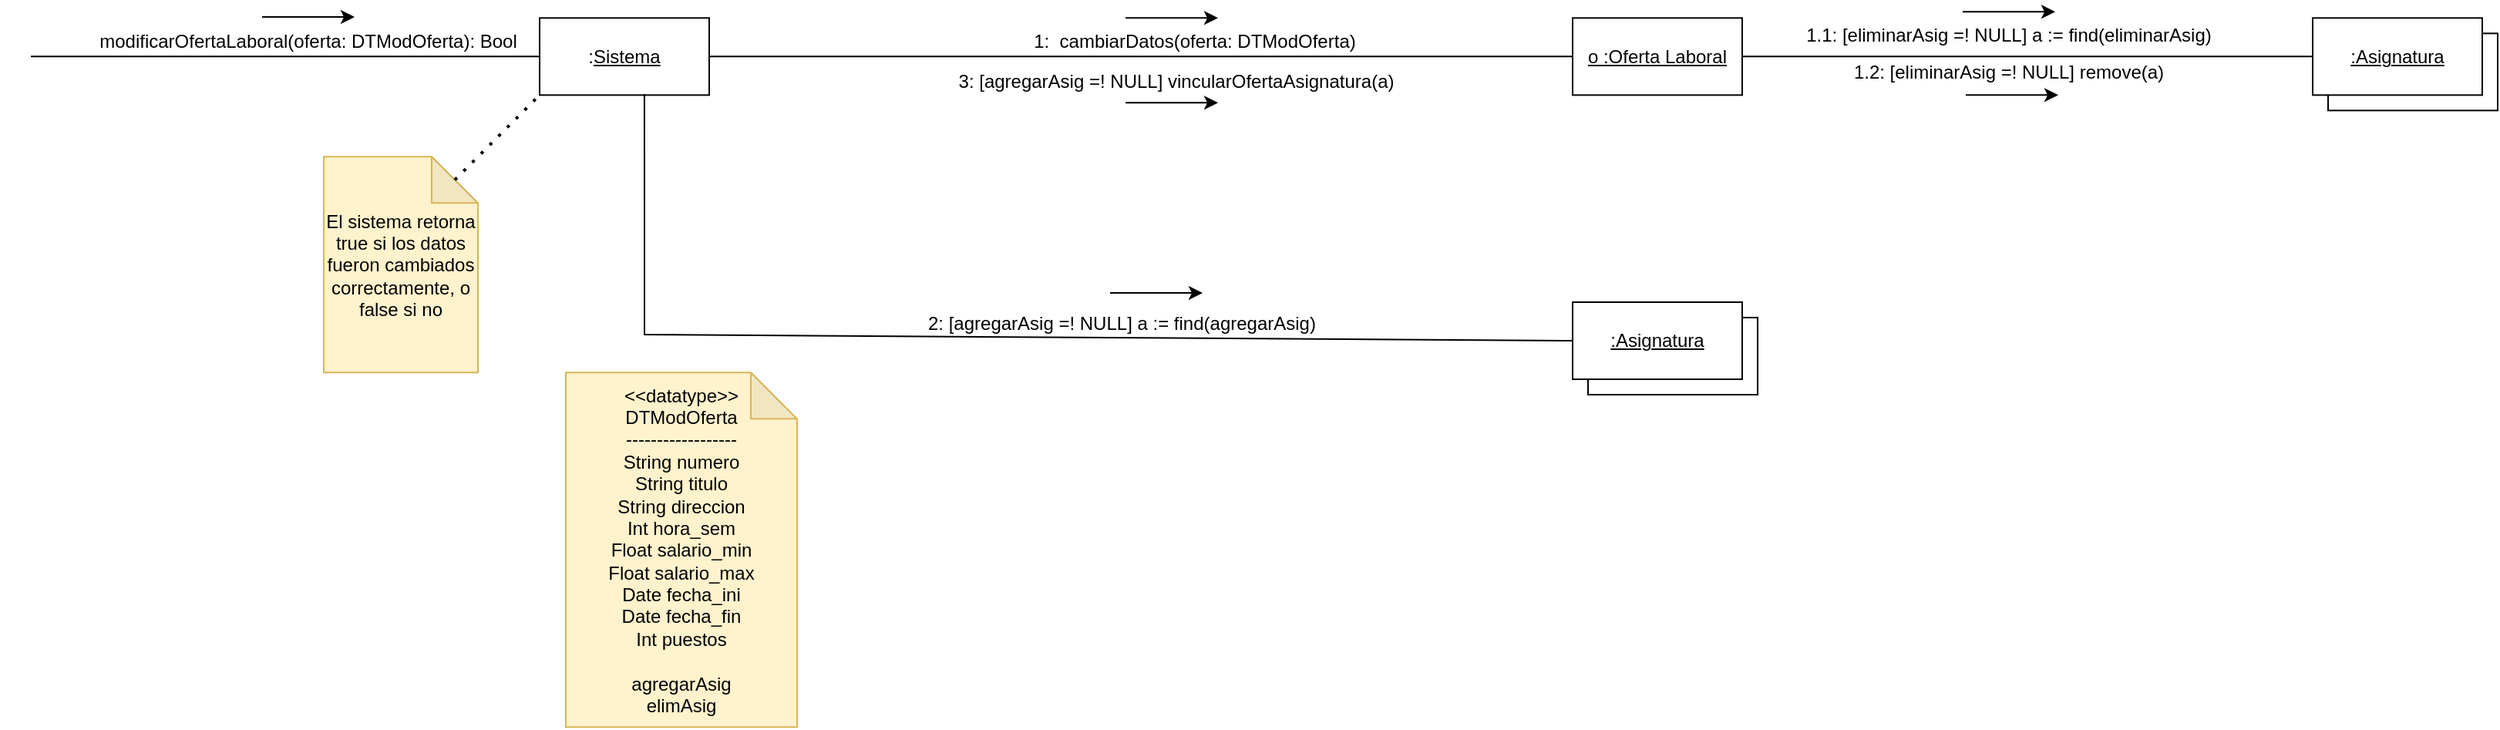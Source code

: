 <mxfile version="21.3.7" type="google">
  <diagram name="Página-1" id="VOj2_MvGFQTfTtUjvrTN">
    <mxGraphModel grid="1" page="1" gridSize="10" guides="1" tooltips="1" connect="1" arrows="1" fold="1" pageScale="1" pageWidth="827" pageHeight="1169" math="0" shadow="0">
      <root>
        <mxCell id="0" />
        <mxCell id="1" parent="0" />
        <mxCell id="kxDizXqhL67fF5gcRmSK-14" value="" style="rounded=0;whiteSpace=wrap;html=1;" vertex="1" parent="1">
          <mxGeometry x="250" y="535.0" width="110" height="50" as="geometry" />
        </mxCell>
        <mxCell id="KQwCqgOfmr9qfJtCjqXg-1" value=":&lt;u&gt;Sistema&lt;/u&gt;" style="rounded=0;whiteSpace=wrap;html=1;" vertex="1" parent="1">
          <mxGeometry x="-430" y="340.67" width="110" height="50" as="geometry" />
        </mxCell>
        <mxCell id="KQwCqgOfmr9qfJtCjqXg-2" value="" style="endArrow=none;html=1;rounded=0;exitX=0;exitY=0.5;exitDx=0;exitDy=0;" edge="1" parent="1" source="KQwCqgOfmr9qfJtCjqXg-1">
          <mxGeometry width="50" height="50" relative="1" as="geometry">
            <mxPoint x="-410" y="260.67" as="sourcePoint" />
            <mxPoint x="-760" y="365.67" as="targetPoint" />
          </mxGeometry>
        </mxCell>
        <mxCell id="KQwCqgOfmr9qfJtCjqXg-3" value="modificarOfertaLaboral(oferta: DTModOferta): Bool" style="text;html=1;strokeColor=none;fillColor=none;align=center;verticalAlign=middle;whiteSpace=wrap;rounded=0;" vertex="1" parent="1">
          <mxGeometry x="-780" y="340.67" width="400" height="30" as="geometry" />
        </mxCell>
        <mxCell id="KQwCqgOfmr9qfJtCjqXg-4" value="" style="endArrow=classic;html=1;rounded=0;" edge="1" parent="1">
          <mxGeometry width="50" height="50" relative="1" as="geometry">
            <mxPoint x="-610" y="340.0" as="sourcePoint" />
            <mxPoint x="-550" y="340.0" as="targetPoint" />
          </mxGeometry>
        </mxCell>
        <mxCell id="KQwCqgOfmr9qfJtCjqXg-5" value="&lt;u&gt;o :Oferta Laboral&lt;/u&gt;" style="rounded=0;whiteSpace=wrap;html=1;" vertex="1" parent="1">
          <mxGeometry x="240" y="340.67" width="110" height="50" as="geometry" />
        </mxCell>
        <mxCell id="KQwCqgOfmr9qfJtCjqXg-6" value="" style="endArrow=none;html=1;rounded=0;exitX=1;exitY=0.5;exitDx=0;exitDy=0;entryX=0;entryY=0.5;entryDx=0;entryDy=0;" edge="1" parent="1" source="KQwCqgOfmr9qfJtCjqXg-1" target="KQwCqgOfmr9qfJtCjqXg-5">
          <mxGeometry width="50" height="50" relative="1" as="geometry">
            <mxPoint x="-170" y="320.67" as="sourcePoint" />
            <mxPoint x="-120" y="270.67" as="targetPoint" />
          </mxGeometry>
        </mxCell>
        <mxCell id="KQwCqgOfmr9qfJtCjqXg-7" value="El sistema retorna true si los datos fueron cambiados correctamente, o false si no" style="shape=note;whiteSpace=wrap;html=1;backgroundOutline=1;darkOpacity=0.05;fillColor=#fff2cc;strokeColor=#d6b656;" vertex="1" parent="1">
          <mxGeometry x="-570" y="430.67" width="100" height="140" as="geometry" />
        </mxCell>
        <mxCell id="KQwCqgOfmr9qfJtCjqXg-8" value="" style="endArrow=none;dashed=1;html=1;dashPattern=1 3;strokeWidth=2;rounded=0;entryX=0;entryY=1;entryDx=0;entryDy=0;exitX=0;exitY=0;exitDx=85;exitDy=15;exitPerimeter=0;" edge="1" parent="1" source="KQwCqgOfmr9qfJtCjqXg-7" target="KQwCqgOfmr9qfJtCjqXg-1">
          <mxGeometry width="50" height="50" relative="1" as="geometry">
            <mxPoint x="-280" y="480.67" as="sourcePoint" />
            <mxPoint x="-230" y="430.67" as="targetPoint" />
          </mxGeometry>
        </mxCell>
        <mxCell id="KQwCqgOfmr9qfJtCjqXg-9" value="1:&amp;nbsp; cambiarDatos(oferta: DTModOferta)" style="text;html=1;strokeColor=none;fillColor=none;align=center;verticalAlign=middle;whiteSpace=wrap;rounded=0;" vertex="1" parent="1">
          <mxGeometry x="-320" y="340.67" width="630" height="30" as="geometry" />
        </mxCell>
        <mxCell id="KQwCqgOfmr9qfJtCjqXg-10" value="" style="endArrow=classic;html=1;rounded=0;" edge="1" parent="1">
          <mxGeometry width="50" height="50" relative="1" as="geometry">
            <mxPoint x="-50" y="340.67" as="sourcePoint" />
            <mxPoint x="10" y="340.67" as="targetPoint" />
          </mxGeometry>
        </mxCell>
        <mxCell id="kxDizXqhL67fF5gcRmSK-1" value="&lt;u&gt;:Asignatura&lt;/u&gt;" style="rounded=0;whiteSpace=wrap;html=1;" vertex="1" parent="1">
          <mxGeometry x="240" y="525.0" width="110" height="50" as="geometry" />
        </mxCell>
        <mxCell id="kxDizXqhL67fF5gcRmSK-8" value="&lt;div&gt;&amp;lt;&amp;lt;datatype&amp;gt;&amp;gt;&lt;/div&gt;&lt;div&gt;DTModOferta&lt;/div&gt;&lt;div&gt;------------------&lt;/div&gt;&lt;div&gt;String numero&lt;/div&gt;&lt;div&gt;String titulo&lt;/div&gt;&lt;div&gt;String direccion&lt;/div&gt;&lt;div&gt;Int hora_sem&lt;/div&gt;&lt;div&gt;Float salario_min&lt;/div&gt;&lt;div&gt;Float salario_max&lt;/div&gt;&lt;div&gt;Date fecha_ini&lt;/div&gt;&lt;div&gt;Date fecha_fin&lt;/div&gt;&lt;div&gt;Int puestos&lt;br&gt;&lt;/div&gt;&lt;div&gt;&lt;br&gt;&lt;/div&gt;&lt;div&gt;agregarAsig&lt;/div&gt;&lt;div&gt;elimAsig&lt;br&gt;&lt;/div&gt;" style="shape=note;whiteSpace=wrap;html=1;backgroundOutline=1;darkOpacity=0.05;fillColor=#fff2cc;strokeColor=#d6b656;" vertex="1" parent="1">
          <mxGeometry x="-413" y="570.67" width="150" height="230" as="geometry" />
        </mxCell>
        <mxCell id="kxDizXqhL67fF5gcRmSK-11" value="3: [agregarAsig =! NULL] vincularOfertaAsignatura(a)" style="text;html=1;strokeColor=none;fillColor=none;align=center;verticalAlign=middle;whiteSpace=wrap;rounded=0;" vertex="1" parent="1">
          <mxGeometry x="-250" y="366.67" width="466" height="30" as="geometry" />
        </mxCell>
        <mxCell id="kxDizXqhL67fF5gcRmSK-12" value="" style="endArrow=none;html=1;rounded=0;entryX=0.618;entryY=0.987;entryDx=0;entryDy=0;entryPerimeter=0;exitX=0;exitY=0.5;exitDx=0;exitDy=0;" edge="1" parent="1" source="kxDizXqhL67fF5gcRmSK-1" target="KQwCqgOfmr9qfJtCjqXg-1">
          <mxGeometry width="50" height="50" relative="1" as="geometry">
            <mxPoint x="60" y="550" as="sourcePoint" />
            <mxPoint x="110" y="500" as="targetPoint" />
            <Array as="points">
              <mxPoint x="-362" y="546" />
            </Array>
          </mxGeometry>
        </mxCell>
        <mxCell id="kxDizXqhL67fF5gcRmSK-16" value="2: [agregarAsig =! NULL] a := find(agregarAsig)" style="text;whiteSpace=wrap;html=1;" vertex="1" parent="1">
          <mxGeometry x="-180" y="525" width="320" height="40" as="geometry" />
        </mxCell>
        <mxCell id="kxDizXqhL67fF5gcRmSK-17" value="" style="endArrow=classic;html=1;rounded=0;" edge="1" parent="1">
          <mxGeometry width="50" height="50" relative="1" as="geometry">
            <mxPoint x="-60" y="519.0" as="sourcePoint" />
            <mxPoint y="519.0" as="targetPoint" />
          </mxGeometry>
        </mxCell>
        <mxCell id="kxDizXqhL67fF5gcRmSK-18" value="" style="rounded=0;whiteSpace=wrap;html=1;" vertex="1" parent="1">
          <mxGeometry x="730" y="350.67" width="110" height="50" as="geometry" />
        </mxCell>
        <mxCell id="kxDizXqhL67fF5gcRmSK-19" value="&lt;u&gt;:Asignatura&lt;/u&gt;" style="rounded=0;whiteSpace=wrap;html=1;" vertex="1" parent="1">
          <mxGeometry x="720" y="340.67" width="110" height="50" as="geometry" />
        </mxCell>
        <mxCell id="kxDizXqhL67fF5gcRmSK-20" value="" style="endArrow=none;html=1;rounded=0;entryX=0;entryY=0.5;entryDx=0;entryDy=0;exitX=1;exitY=0.5;exitDx=0;exitDy=0;" edge="1" parent="1" source="KQwCqgOfmr9qfJtCjqXg-5" target="kxDizXqhL67fF5gcRmSK-19">
          <mxGeometry width="50" height="50" relative="1" as="geometry">
            <mxPoint x="600" y="420" as="sourcePoint" />
            <mxPoint x="650" y="370" as="targetPoint" />
          </mxGeometry>
        </mxCell>
        <mxCell id="kxDizXqhL67fF5gcRmSK-21" value="1.2: [eliminarAsig =! NULL] remove(a)" style="text;html=1;strokeColor=none;fillColor=none;align=center;verticalAlign=middle;whiteSpace=wrap;rounded=0;" vertex="1" parent="1">
          <mxGeometry x="290" y="360.67" width="466" height="30" as="geometry" />
        </mxCell>
        <mxCell id="kxDizXqhL67fF5gcRmSK-22" value="" style="endArrow=classic;html=1;rounded=0;" edge="1" parent="1">
          <mxGeometry width="50" height="50" relative="1" as="geometry">
            <mxPoint x="-50" y="395.67" as="sourcePoint" />
            <mxPoint x="10" y="395.67" as="targetPoint" />
          </mxGeometry>
        </mxCell>
        <mxCell id="kxDizXqhL67fF5gcRmSK-23" value="1.1: [eliminarAsig =! NULL] a := find(eliminarAsig)" style="text;html=1;strokeColor=none;fillColor=none;align=center;verticalAlign=middle;whiteSpace=wrap;rounded=0;" vertex="1" parent="1">
          <mxGeometry x="290" y="336.67" width="466" height="30" as="geometry" />
        </mxCell>
        <mxCell id="kxDizXqhL67fF5gcRmSK-24" value="" style="endArrow=classic;html=1;rounded=0;" edge="1" parent="1">
          <mxGeometry width="50" height="50" relative="1" as="geometry">
            <mxPoint x="493" y="336.67" as="sourcePoint" />
            <mxPoint x="553" y="336.67" as="targetPoint" />
          </mxGeometry>
        </mxCell>
        <mxCell id="kxDizXqhL67fF5gcRmSK-25" value="" style="endArrow=classic;html=1;rounded=0;" edge="1" parent="1">
          <mxGeometry width="50" height="50" relative="1" as="geometry">
            <mxPoint x="495" y="390.67" as="sourcePoint" />
            <mxPoint x="555" y="390.67" as="targetPoint" />
          </mxGeometry>
        </mxCell>
      </root>
    </mxGraphModel>
  </diagram>
</mxfile>

